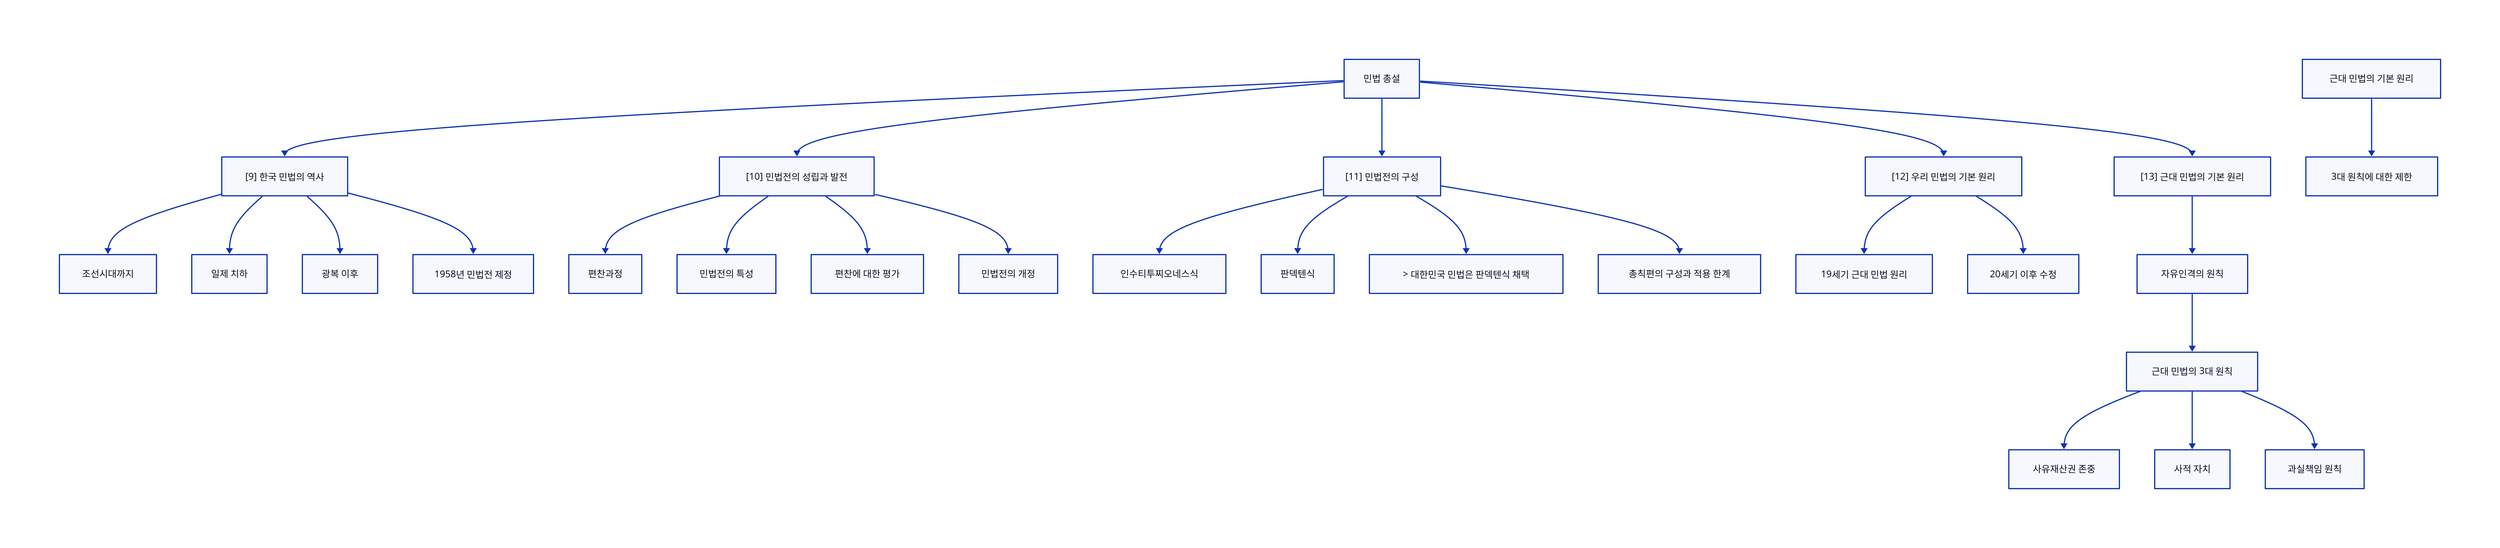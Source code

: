 # [9-13] 민법 총설 정리 통합.d2

direction: down

"민법 총설" -> "[9] 한국 민법의 역사"
"민법 총설" -> "[10] 민법전의 성립과 발전"
"민법 총설" -> "[11] 민법전의 구성"
"민법 총설" -> "[12] 우리 민법의 기본 원리"
"민법 총설" -> "[13] 근대 민법의 기본 원리"

"[9] 한국 민법의 역사" -> "조선시대까지"
"[9] 한국 민법의 역사" -> "일제 치하"
"[9] 한국 민법의 역사" -> "광복 이후"
"[9] 한국 민법의 역사" -> "1958년 민법전 제정"

"[10] 민법전의 성립과 발전" -> "편찬과정"
"[10] 민법전의 성립과 발전" -> "민법전의 특성"
"[10] 민법전의 성립과 발전" -> "편찬에 대한 평가"
"[10] 민법전의 성립과 발전" -> "민법전의 개정"

"[11] 민법전의 구성" -> "인수티투찌오네스식"
"[11] 민법전의 구성" -> "판덱텐식"
"[11] 민법전의 구성" -> "> 대한민국 민법은 판덱텐식 채택"
"[11] 민법전의 구성" -> "총칙편의 구성과 적용 한계"

"[12] 우리 민법의 기본 원리" -> "19세기 근대 민법 원리"
"[12] 우리 민법의 기본 원리" -> "20세기 이후 수정"

"[13] 근대 민법의 기본 원리" -> "자유인격의 원칙"
"자유인격의 원칙" -> "근대 민법의 3대 원칙"
"근대 민법의 3대 원칙" -> "사유재산권 존중"
"근대 민법의 3대 원칙" -> "사적 자치"
"근대 민법의 3대 원칙" -> "과실책임 원칙"
"근대 민법의 기본 원리" -> "3대 원칙에 대한 제한"
